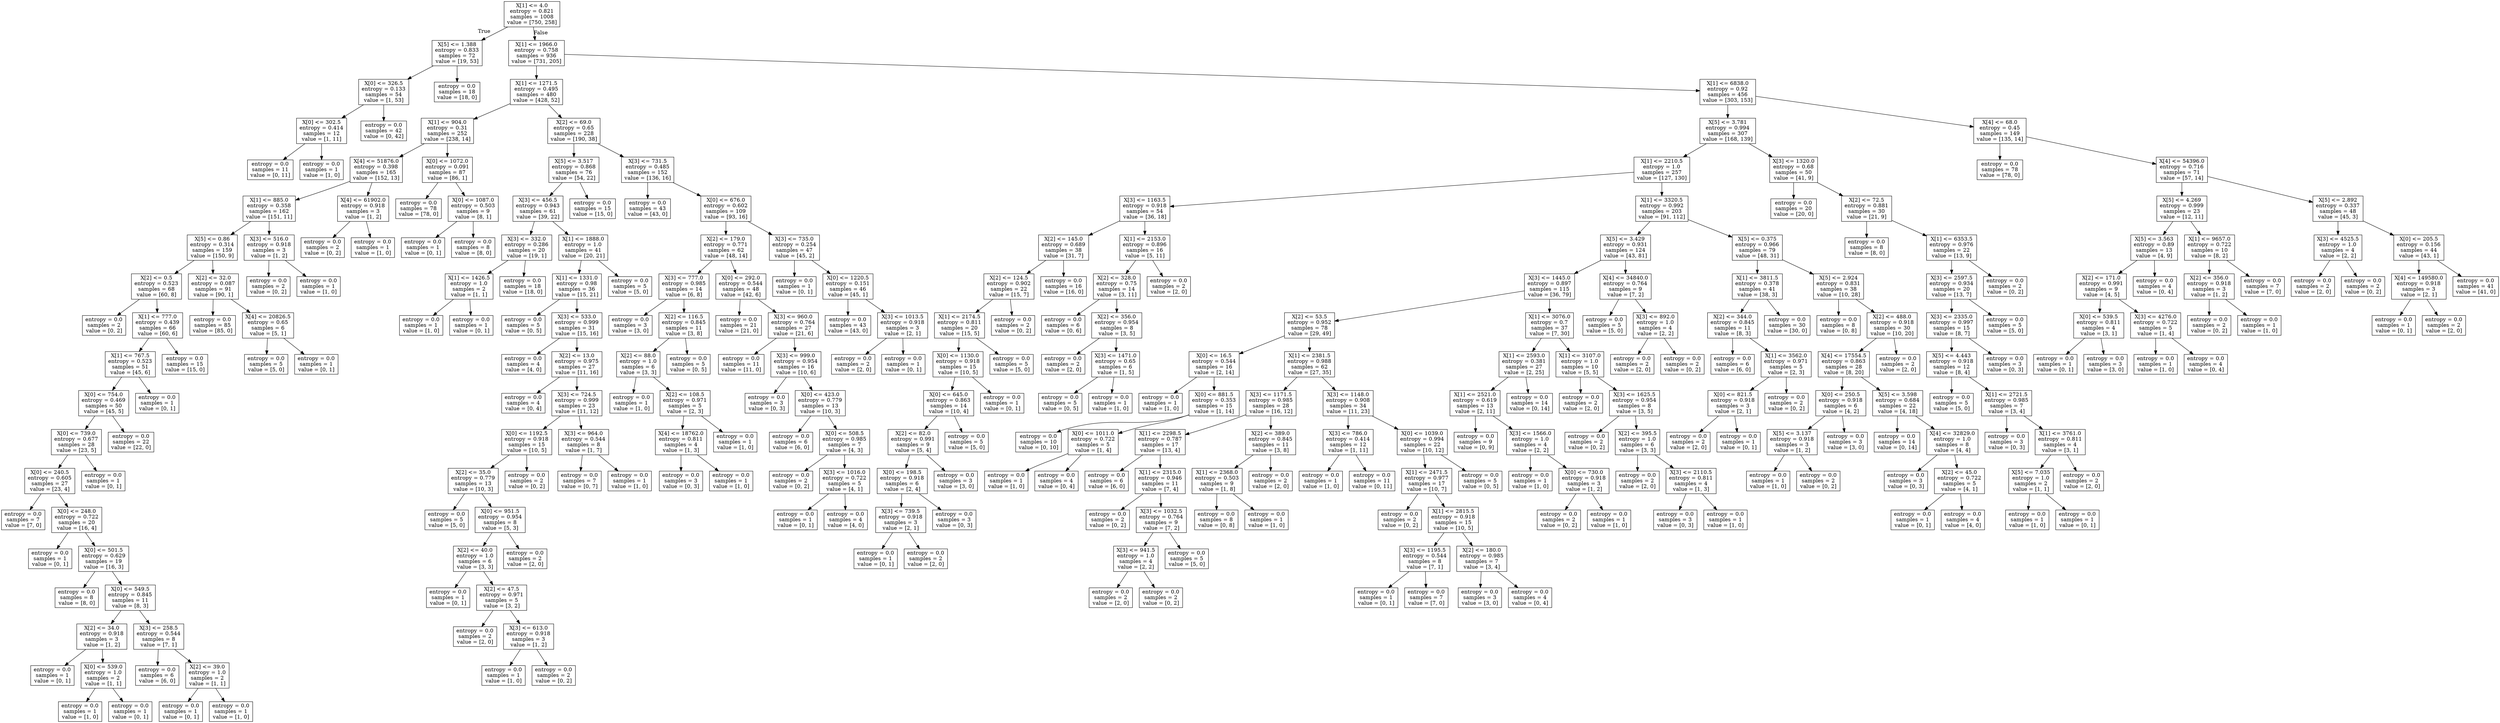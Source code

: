 digraph Tree {
node [shape=box] ;
0 [label="X[1] <= 4.0\nentropy = 0.821\nsamples = 1008\nvalue = [750, 258]"] ;
1 [label="X[5] <= 1.388\nentropy = 0.833\nsamples = 72\nvalue = [19, 53]"] ;
0 -> 1 [labeldistance=2.5, labelangle=45, headlabel="True"] ;
2 [label="X[0] <= 326.5\nentropy = 0.133\nsamples = 54\nvalue = [1, 53]"] ;
1 -> 2 ;
3 [label="X[0] <= 302.5\nentropy = 0.414\nsamples = 12\nvalue = [1, 11]"] ;
2 -> 3 ;
4 [label="entropy = 0.0\nsamples = 11\nvalue = [0, 11]"] ;
3 -> 4 ;
5 [label="entropy = 0.0\nsamples = 1\nvalue = [1, 0]"] ;
3 -> 5 ;
6 [label="entropy = 0.0\nsamples = 42\nvalue = [0, 42]"] ;
2 -> 6 ;
7 [label="entropy = 0.0\nsamples = 18\nvalue = [18, 0]"] ;
1 -> 7 ;
8 [label="X[1] <= 1966.0\nentropy = 0.758\nsamples = 936\nvalue = [731, 205]"] ;
0 -> 8 [labeldistance=2.5, labelangle=-45, headlabel="False"] ;
9 [label="X[1] <= 1271.5\nentropy = 0.495\nsamples = 480\nvalue = [428, 52]"] ;
8 -> 9 ;
10 [label="X[1] <= 904.0\nentropy = 0.31\nsamples = 252\nvalue = [238, 14]"] ;
9 -> 10 ;
11 [label="X[4] <= 51876.0\nentropy = 0.398\nsamples = 165\nvalue = [152, 13]"] ;
10 -> 11 ;
12 [label="X[1] <= 885.0\nentropy = 0.358\nsamples = 162\nvalue = [151, 11]"] ;
11 -> 12 ;
13 [label="X[5] <= 0.86\nentropy = 0.314\nsamples = 159\nvalue = [150, 9]"] ;
12 -> 13 ;
14 [label="X[2] <= 0.5\nentropy = 0.523\nsamples = 68\nvalue = [60, 8]"] ;
13 -> 14 ;
15 [label="entropy = 0.0\nsamples = 2\nvalue = [0, 2]"] ;
14 -> 15 ;
16 [label="X[1] <= 777.0\nentropy = 0.439\nsamples = 66\nvalue = [60, 6]"] ;
14 -> 16 ;
17 [label="X[1] <= 767.5\nentropy = 0.523\nsamples = 51\nvalue = [45, 6]"] ;
16 -> 17 ;
18 [label="X[0] <= 754.0\nentropy = 0.469\nsamples = 50\nvalue = [45, 5]"] ;
17 -> 18 ;
19 [label="X[0] <= 739.0\nentropy = 0.677\nsamples = 28\nvalue = [23, 5]"] ;
18 -> 19 ;
20 [label="X[0] <= 240.5\nentropy = 0.605\nsamples = 27\nvalue = [23, 4]"] ;
19 -> 20 ;
21 [label="entropy = 0.0\nsamples = 7\nvalue = [7, 0]"] ;
20 -> 21 ;
22 [label="X[0] <= 248.0\nentropy = 0.722\nsamples = 20\nvalue = [16, 4]"] ;
20 -> 22 ;
23 [label="entropy = 0.0\nsamples = 1\nvalue = [0, 1]"] ;
22 -> 23 ;
24 [label="X[0] <= 501.5\nentropy = 0.629\nsamples = 19\nvalue = [16, 3]"] ;
22 -> 24 ;
25 [label="entropy = 0.0\nsamples = 8\nvalue = [8, 0]"] ;
24 -> 25 ;
26 [label="X[0] <= 549.5\nentropy = 0.845\nsamples = 11\nvalue = [8, 3]"] ;
24 -> 26 ;
27 [label="X[2] <= 34.0\nentropy = 0.918\nsamples = 3\nvalue = [1, 2]"] ;
26 -> 27 ;
28 [label="entropy = 0.0\nsamples = 1\nvalue = [0, 1]"] ;
27 -> 28 ;
29 [label="X[0] <= 539.0\nentropy = 1.0\nsamples = 2\nvalue = [1, 1]"] ;
27 -> 29 ;
30 [label="entropy = 0.0\nsamples = 1\nvalue = [1, 0]"] ;
29 -> 30 ;
31 [label="entropy = 0.0\nsamples = 1\nvalue = [0, 1]"] ;
29 -> 31 ;
32 [label="X[3] <= 258.5\nentropy = 0.544\nsamples = 8\nvalue = [7, 1]"] ;
26 -> 32 ;
33 [label="entropy = 0.0\nsamples = 6\nvalue = [6, 0]"] ;
32 -> 33 ;
34 [label="X[2] <= 39.0\nentropy = 1.0\nsamples = 2\nvalue = [1, 1]"] ;
32 -> 34 ;
35 [label="entropy = 0.0\nsamples = 1\nvalue = [0, 1]"] ;
34 -> 35 ;
36 [label="entropy = 0.0\nsamples = 1\nvalue = [1, 0]"] ;
34 -> 36 ;
37 [label="entropy = 0.0\nsamples = 1\nvalue = [0, 1]"] ;
19 -> 37 ;
38 [label="entropy = 0.0\nsamples = 22\nvalue = [22, 0]"] ;
18 -> 38 ;
39 [label="entropy = 0.0\nsamples = 1\nvalue = [0, 1]"] ;
17 -> 39 ;
40 [label="entropy = 0.0\nsamples = 15\nvalue = [15, 0]"] ;
16 -> 40 ;
41 [label="X[2] <= 32.0\nentropy = 0.087\nsamples = 91\nvalue = [90, 1]"] ;
13 -> 41 ;
42 [label="entropy = 0.0\nsamples = 85\nvalue = [85, 0]"] ;
41 -> 42 ;
43 [label="X[4] <= 20826.5\nentropy = 0.65\nsamples = 6\nvalue = [5, 1]"] ;
41 -> 43 ;
44 [label="entropy = 0.0\nsamples = 5\nvalue = [5, 0]"] ;
43 -> 44 ;
45 [label="entropy = 0.0\nsamples = 1\nvalue = [0, 1]"] ;
43 -> 45 ;
46 [label="X[3] <= 516.0\nentropy = 0.918\nsamples = 3\nvalue = [1, 2]"] ;
12 -> 46 ;
47 [label="entropy = 0.0\nsamples = 2\nvalue = [0, 2]"] ;
46 -> 47 ;
48 [label="entropy = 0.0\nsamples = 1\nvalue = [1, 0]"] ;
46 -> 48 ;
49 [label="X[4] <= 61902.0\nentropy = 0.918\nsamples = 3\nvalue = [1, 2]"] ;
11 -> 49 ;
50 [label="entropy = 0.0\nsamples = 2\nvalue = [0, 2]"] ;
49 -> 50 ;
51 [label="entropy = 0.0\nsamples = 1\nvalue = [1, 0]"] ;
49 -> 51 ;
52 [label="X[0] <= 1072.0\nentropy = 0.091\nsamples = 87\nvalue = [86, 1]"] ;
10 -> 52 ;
53 [label="entropy = 0.0\nsamples = 78\nvalue = [78, 0]"] ;
52 -> 53 ;
54 [label="X[0] <= 1087.0\nentropy = 0.503\nsamples = 9\nvalue = [8, 1]"] ;
52 -> 54 ;
55 [label="entropy = 0.0\nsamples = 1\nvalue = [0, 1]"] ;
54 -> 55 ;
56 [label="entropy = 0.0\nsamples = 8\nvalue = [8, 0]"] ;
54 -> 56 ;
57 [label="X[2] <= 69.0\nentropy = 0.65\nsamples = 228\nvalue = [190, 38]"] ;
9 -> 57 ;
58 [label="X[5] <= 3.517\nentropy = 0.868\nsamples = 76\nvalue = [54, 22]"] ;
57 -> 58 ;
59 [label="X[3] <= 456.5\nentropy = 0.943\nsamples = 61\nvalue = [39, 22]"] ;
58 -> 59 ;
60 [label="X[3] <= 332.0\nentropy = 0.286\nsamples = 20\nvalue = [19, 1]"] ;
59 -> 60 ;
61 [label="X[1] <= 1426.5\nentropy = 1.0\nsamples = 2\nvalue = [1, 1]"] ;
60 -> 61 ;
62 [label="entropy = 0.0\nsamples = 1\nvalue = [1, 0]"] ;
61 -> 62 ;
63 [label="entropy = 0.0\nsamples = 1\nvalue = [0, 1]"] ;
61 -> 63 ;
64 [label="entropy = 0.0\nsamples = 18\nvalue = [18, 0]"] ;
60 -> 64 ;
65 [label="X[1] <= 1888.0\nentropy = 1.0\nsamples = 41\nvalue = [20, 21]"] ;
59 -> 65 ;
66 [label="X[1] <= 1331.0\nentropy = 0.98\nsamples = 36\nvalue = [15, 21]"] ;
65 -> 66 ;
67 [label="entropy = 0.0\nsamples = 5\nvalue = [0, 5]"] ;
66 -> 67 ;
68 [label="X[3] <= 533.0\nentropy = 0.999\nsamples = 31\nvalue = [15, 16]"] ;
66 -> 68 ;
69 [label="entropy = 0.0\nsamples = 4\nvalue = [4, 0]"] ;
68 -> 69 ;
70 [label="X[2] <= 13.0\nentropy = 0.975\nsamples = 27\nvalue = [11, 16]"] ;
68 -> 70 ;
71 [label="entropy = 0.0\nsamples = 4\nvalue = [0, 4]"] ;
70 -> 71 ;
72 [label="X[3] <= 724.5\nentropy = 0.999\nsamples = 23\nvalue = [11, 12]"] ;
70 -> 72 ;
73 [label="X[0] <= 1192.5\nentropy = 0.918\nsamples = 15\nvalue = [10, 5]"] ;
72 -> 73 ;
74 [label="X[2] <= 35.0\nentropy = 0.779\nsamples = 13\nvalue = [10, 3]"] ;
73 -> 74 ;
75 [label="entropy = 0.0\nsamples = 5\nvalue = [5, 0]"] ;
74 -> 75 ;
76 [label="X[0] <= 951.5\nentropy = 0.954\nsamples = 8\nvalue = [5, 3]"] ;
74 -> 76 ;
77 [label="X[2] <= 40.0\nentropy = 1.0\nsamples = 6\nvalue = [3, 3]"] ;
76 -> 77 ;
78 [label="entropy = 0.0\nsamples = 1\nvalue = [0, 1]"] ;
77 -> 78 ;
79 [label="X[2] <= 47.5\nentropy = 0.971\nsamples = 5\nvalue = [3, 2]"] ;
77 -> 79 ;
80 [label="entropy = 0.0\nsamples = 2\nvalue = [2, 0]"] ;
79 -> 80 ;
81 [label="X[3] <= 613.0\nentropy = 0.918\nsamples = 3\nvalue = [1, 2]"] ;
79 -> 81 ;
82 [label="entropy = 0.0\nsamples = 1\nvalue = [1, 0]"] ;
81 -> 82 ;
83 [label="entropy = 0.0\nsamples = 2\nvalue = [0, 2]"] ;
81 -> 83 ;
84 [label="entropy = 0.0\nsamples = 2\nvalue = [2, 0]"] ;
76 -> 84 ;
85 [label="entropy = 0.0\nsamples = 2\nvalue = [0, 2]"] ;
73 -> 85 ;
86 [label="X[3] <= 964.0\nentropy = 0.544\nsamples = 8\nvalue = [1, 7]"] ;
72 -> 86 ;
87 [label="entropy = 0.0\nsamples = 7\nvalue = [0, 7]"] ;
86 -> 87 ;
88 [label="entropy = 0.0\nsamples = 1\nvalue = [1, 0]"] ;
86 -> 88 ;
89 [label="entropy = 0.0\nsamples = 5\nvalue = [5, 0]"] ;
65 -> 89 ;
90 [label="entropy = 0.0\nsamples = 15\nvalue = [15, 0]"] ;
58 -> 90 ;
91 [label="X[3] <= 731.5\nentropy = 0.485\nsamples = 152\nvalue = [136, 16]"] ;
57 -> 91 ;
92 [label="entropy = 0.0\nsamples = 43\nvalue = [43, 0]"] ;
91 -> 92 ;
93 [label="X[0] <= 676.0\nentropy = 0.602\nsamples = 109\nvalue = [93, 16]"] ;
91 -> 93 ;
94 [label="X[2] <= 179.0\nentropy = 0.771\nsamples = 62\nvalue = [48, 14]"] ;
93 -> 94 ;
95 [label="X[3] <= 777.0\nentropy = 0.985\nsamples = 14\nvalue = [6, 8]"] ;
94 -> 95 ;
96 [label="entropy = 0.0\nsamples = 3\nvalue = [3, 0]"] ;
95 -> 96 ;
97 [label="X[2] <= 116.5\nentropy = 0.845\nsamples = 11\nvalue = [3, 8]"] ;
95 -> 97 ;
98 [label="X[2] <= 88.0\nentropy = 1.0\nsamples = 6\nvalue = [3, 3]"] ;
97 -> 98 ;
99 [label="entropy = 0.0\nsamples = 1\nvalue = [1, 0]"] ;
98 -> 99 ;
100 [label="X[2] <= 108.5\nentropy = 0.971\nsamples = 5\nvalue = [2, 3]"] ;
98 -> 100 ;
101 [label="X[4] <= 18762.0\nentropy = 0.811\nsamples = 4\nvalue = [1, 3]"] ;
100 -> 101 ;
102 [label="entropy = 0.0\nsamples = 3\nvalue = [0, 3]"] ;
101 -> 102 ;
103 [label="entropy = 0.0\nsamples = 1\nvalue = [1, 0]"] ;
101 -> 103 ;
104 [label="entropy = 0.0\nsamples = 1\nvalue = [1, 0]"] ;
100 -> 104 ;
105 [label="entropy = 0.0\nsamples = 5\nvalue = [0, 5]"] ;
97 -> 105 ;
106 [label="X[0] <= 292.0\nentropy = 0.544\nsamples = 48\nvalue = [42, 6]"] ;
94 -> 106 ;
107 [label="entropy = 0.0\nsamples = 21\nvalue = [21, 0]"] ;
106 -> 107 ;
108 [label="X[3] <= 960.0\nentropy = 0.764\nsamples = 27\nvalue = [21, 6]"] ;
106 -> 108 ;
109 [label="entropy = 0.0\nsamples = 11\nvalue = [11, 0]"] ;
108 -> 109 ;
110 [label="X[3] <= 999.0\nentropy = 0.954\nsamples = 16\nvalue = [10, 6]"] ;
108 -> 110 ;
111 [label="entropy = 0.0\nsamples = 3\nvalue = [0, 3]"] ;
110 -> 111 ;
112 [label="X[0] <= 423.0\nentropy = 0.779\nsamples = 13\nvalue = [10, 3]"] ;
110 -> 112 ;
113 [label="entropy = 0.0\nsamples = 6\nvalue = [6, 0]"] ;
112 -> 113 ;
114 [label="X[0] <= 508.5\nentropy = 0.985\nsamples = 7\nvalue = [4, 3]"] ;
112 -> 114 ;
115 [label="entropy = 0.0\nsamples = 2\nvalue = [0, 2]"] ;
114 -> 115 ;
116 [label="X[3] <= 1016.0\nentropy = 0.722\nsamples = 5\nvalue = [4, 1]"] ;
114 -> 116 ;
117 [label="entropy = 0.0\nsamples = 1\nvalue = [0, 1]"] ;
116 -> 117 ;
118 [label="entropy = 0.0\nsamples = 4\nvalue = [4, 0]"] ;
116 -> 118 ;
119 [label="X[3] <= 735.0\nentropy = 0.254\nsamples = 47\nvalue = [45, 2]"] ;
93 -> 119 ;
120 [label="entropy = 0.0\nsamples = 1\nvalue = [0, 1]"] ;
119 -> 120 ;
121 [label="X[0] <= 1220.5\nentropy = 0.151\nsamples = 46\nvalue = [45, 1]"] ;
119 -> 121 ;
122 [label="entropy = 0.0\nsamples = 43\nvalue = [43, 0]"] ;
121 -> 122 ;
123 [label="X[3] <= 1013.5\nentropy = 0.918\nsamples = 3\nvalue = [2, 1]"] ;
121 -> 123 ;
124 [label="entropy = 0.0\nsamples = 2\nvalue = [2, 0]"] ;
123 -> 124 ;
125 [label="entropy = 0.0\nsamples = 1\nvalue = [0, 1]"] ;
123 -> 125 ;
126 [label="X[1] <= 6838.0\nentropy = 0.92\nsamples = 456\nvalue = [303, 153]"] ;
8 -> 126 ;
127 [label="X[5] <= 3.781\nentropy = 0.994\nsamples = 307\nvalue = [168, 139]"] ;
126 -> 127 ;
128 [label="X[1] <= 2210.5\nentropy = 1.0\nsamples = 257\nvalue = [127, 130]"] ;
127 -> 128 ;
129 [label="X[3] <= 1163.5\nentropy = 0.918\nsamples = 54\nvalue = [36, 18]"] ;
128 -> 129 ;
130 [label="X[2] <= 145.0\nentropy = 0.689\nsamples = 38\nvalue = [31, 7]"] ;
129 -> 130 ;
131 [label="X[2] <= 124.5\nentropy = 0.902\nsamples = 22\nvalue = [15, 7]"] ;
130 -> 131 ;
132 [label="X[1] <= 2174.5\nentropy = 0.811\nsamples = 20\nvalue = [15, 5]"] ;
131 -> 132 ;
133 [label="X[0] <= 1130.0\nentropy = 0.918\nsamples = 15\nvalue = [10, 5]"] ;
132 -> 133 ;
134 [label="X[0] <= 645.0\nentropy = 0.863\nsamples = 14\nvalue = [10, 4]"] ;
133 -> 134 ;
135 [label="X[2] <= 82.0\nentropy = 0.991\nsamples = 9\nvalue = [5, 4]"] ;
134 -> 135 ;
136 [label="X[0] <= 198.5\nentropy = 0.918\nsamples = 6\nvalue = [2, 4]"] ;
135 -> 136 ;
137 [label="X[3] <= 739.5\nentropy = 0.918\nsamples = 3\nvalue = [2, 1]"] ;
136 -> 137 ;
138 [label="entropy = 0.0\nsamples = 1\nvalue = [0, 1]"] ;
137 -> 138 ;
139 [label="entropy = 0.0\nsamples = 2\nvalue = [2, 0]"] ;
137 -> 139 ;
140 [label="entropy = 0.0\nsamples = 3\nvalue = [0, 3]"] ;
136 -> 140 ;
141 [label="entropy = 0.0\nsamples = 3\nvalue = [3, 0]"] ;
135 -> 141 ;
142 [label="entropy = 0.0\nsamples = 5\nvalue = [5, 0]"] ;
134 -> 142 ;
143 [label="entropy = 0.0\nsamples = 1\nvalue = [0, 1]"] ;
133 -> 143 ;
144 [label="entropy = 0.0\nsamples = 5\nvalue = [5, 0]"] ;
132 -> 144 ;
145 [label="entropy = 0.0\nsamples = 2\nvalue = [0, 2]"] ;
131 -> 145 ;
146 [label="entropy = 0.0\nsamples = 16\nvalue = [16, 0]"] ;
130 -> 146 ;
147 [label="X[1] <= 2153.0\nentropy = 0.896\nsamples = 16\nvalue = [5, 11]"] ;
129 -> 147 ;
148 [label="X[2] <= 328.0\nentropy = 0.75\nsamples = 14\nvalue = [3, 11]"] ;
147 -> 148 ;
149 [label="entropy = 0.0\nsamples = 6\nvalue = [0, 6]"] ;
148 -> 149 ;
150 [label="X[2] <= 356.0\nentropy = 0.954\nsamples = 8\nvalue = [3, 5]"] ;
148 -> 150 ;
151 [label="entropy = 0.0\nsamples = 2\nvalue = [2, 0]"] ;
150 -> 151 ;
152 [label="X[3] <= 1471.0\nentropy = 0.65\nsamples = 6\nvalue = [1, 5]"] ;
150 -> 152 ;
153 [label="entropy = 0.0\nsamples = 5\nvalue = [0, 5]"] ;
152 -> 153 ;
154 [label="entropy = 0.0\nsamples = 1\nvalue = [1, 0]"] ;
152 -> 154 ;
155 [label="entropy = 0.0\nsamples = 2\nvalue = [2, 0]"] ;
147 -> 155 ;
156 [label="X[1] <= 3320.5\nentropy = 0.992\nsamples = 203\nvalue = [91, 112]"] ;
128 -> 156 ;
157 [label="X[5] <= 3.429\nentropy = 0.931\nsamples = 124\nvalue = [43, 81]"] ;
156 -> 157 ;
158 [label="X[3] <= 1445.0\nentropy = 0.897\nsamples = 115\nvalue = [36, 79]"] ;
157 -> 158 ;
159 [label="X[2] <= 53.5\nentropy = 0.952\nsamples = 78\nvalue = [29, 49]"] ;
158 -> 159 ;
160 [label="X[0] <= 16.5\nentropy = 0.544\nsamples = 16\nvalue = [2, 14]"] ;
159 -> 160 ;
161 [label="entropy = 0.0\nsamples = 1\nvalue = [1, 0]"] ;
160 -> 161 ;
162 [label="X[0] <= 881.5\nentropy = 0.353\nsamples = 15\nvalue = [1, 14]"] ;
160 -> 162 ;
163 [label="entropy = 0.0\nsamples = 10\nvalue = [0, 10]"] ;
162 -> 163 ;
164 [label="X[0] <= 1011.0\nentropy = 0.722\nsamples = 5\nvalue = [1, 4]"] ;
162 -> 164 ;
165 [label="entropy = 0.0\nsamples = 1\nvalue = [1, 0]"] ;
164 -> 165 ;
166 [label="entropy = 0.0\nsamples = 4\nvalue = [0, 4]"] ;
164 -> 166 ;
167 [label="X[1] <= 2381.5\nentropy = 0.988\nsamples = 62\nvalue = [27, 35]"] ;
159 -> 167 ;
168 [label="X[3] <= 1171.5\nentropy = 0.985\nsamples = 28\nvalue = [16, 12]"] ;
167 -> 168 ;
169 [label="X[1] <= 2298.5\nentropy = 0.787\nsamples = 17\nvalue = [13, 4]"] ;
168 -> 169 ;
170 [label="entropy = 0.0\nsamples = 6\nvalue = [6, 0]"] ;
169 -> 170 ;
171 [label="X[1] <= 2315.0\nentropy = 0.946\nsamples = 11\nvalue = [7, 4]"] ;
169 -> 171 ;
172 [label="entropy = 0.0\nsamples = 2\nvalue = [0, 2]"] ;
171 -> 172 ;
173 [label="X[3] <= 1032.5\nentropy = 0.764\nsamples = 9\nvalue = [7, 2]"] ;
171 -> 173 ;
174 [label="X[3] <= 941.5\nentropy = 1.0\nsamples = 4\nvalue = [2, 2]"] ;
173 -> 174 ;
175 [label="entropy = 0.0\nsamples = 2\nvalue = [2, 0]"] ;
174 -> 175 ;
176 [label="entropy = 0.0\nsamples = 2\nvalue = [0, 2]"] ;
174 -> 176 ;
177 [label="entropy = 0.0\nsamples = 5\nvalue = [5, 0]"] ;
173 -> 177 ;
178 [label="X[2] <= 389.0\nentropy = 0.845\nsamples = 11\nvalue = [3, 8]"] ;
168 -> 178 ;
179 [label="X[1] <= 2368.0\nentropy = 0.503\nsamples = 9\nvalue = [1, 8]"] ;
178 -> 179 ;
180 [label="entropy = 0.0\nsamples = 8\nvalue = [0, 8]"] ;
179 -> 180 ;
181 [label="entropy = 0.0\nsamples = 1\nvalue = [1, 0]"] ;
179 -> 181 ;
182 [label="entropy = 0.0\nsamples = 2\nvalue = [2, 0]"] ;
178 -> 182 ;
183 [label="X[3] <= 1148.0\nentropy = 0.908\nsamples = 34\nvalue = [11, 23]"] ;
167 -> 183 ;
184 [label="X[3] <= 786.0\nentropy = 0.414\nsamples = 12\nvalue = [1, 11]"] ;
183 -> 184 ;
185 [label="entropy = 0.0\nsamples = 1\nvalue = [1, 0]"] ;
184 -> 185 ;
186 [label="entropy = 0.0\nsamples = 11\nvalue = [0, 11]"] ;
184 -> 186 ;
187 [label="X[0] <= 1039.0\nentropy = 0.994\nsamples = 22\nvalue = [10, 12]"] ;
183 -> 187 ;
188 [label="X[1] <= 2471.5\nentropy = 0.977\nsamples = 17\nvalue = [10, 7]"] ;
187 -> 188 ;
189 [label="entropy = 0.0\nsamples = 2\nvalue = [0, 2]"] ;
188 -> 189 ;
190 [label="X[1] <= 2815.5\nentropy = 0.918\nsamples = 15\nvalue = [10, 5]"] ;
188 -> 190 ;
191 [label="X[3] <= 1195.5\nentropy = 0.544\nsamples = 8\nvalue = [7, 1]"] ;
190 -> 191 ;
192 [label="entropy = 0.0\nsamples = 1\nvalue = [0, 1]"] ;
191 -> 192 ;
193 [label="entropy = 0.0\nsamples = 7\nvalue = [7, 0]"] ;
191 -> 193 ;
194 [label="X[2] <= 180.0\nentropy = 0.985\nsamples = 7\nvalue = [3, 4]"] ;
190 -> 194 ;
195 [label="entropy = 0.0\nsamples = 3\nvalue = [3, 0]"] ;
194 -> 195 ;
196 [label="entropy = 0.0\nsamples = 4\nvalue = [0, 4]"] ;
194 -> 196 ;
197 [label="entropy = 0.0\nsamples = 5\nvalue = [0, 5]"] ;
187 -> 197 ;
198 [label="X[1] <= 3076.0\nentropy = 0.7\nsamples = 37\nvalue = [7, 30]"] ;
158 -> 198 ;
199 [label="X[1] <= 2593.0\nentropy = 0.381\nsamples = 27\nvalue = [2, 25]"] ;
198 -> 199 ;
200 [label="X[1] <= 2521.0\nentropy = 0.619\nsamples = 13\nvalue = [2, 11]"] ;
199 -> 200 ;
201 [label="entropy = 0.0\nsamples = 9\nvalue = [0, 9]"] ;
200 -> 201 ;
202 [label="X[3] <= 1566.0\nentropy = 1.0\nsamples = 4\nvalue = [2, 2]"] ;
200 -> 202 ;
203 [label="entropy = 0.0\nsamples = 1\nvalue = [1, 0]"] ;
202 -> 203 ;
204 [label="X[0] <= 730.0\nentropy = 0.918\nsamples = 3\nvalue = [1, 2]"] ;
202 -> 204 ;
205 [label="entropy = 0.0\nsamples = 2\nvalue = [0, 2]"] ;
204 -> 205 ;
206 [label="entropy = 0.0\nsamples = 1\nvalue = [1, 0]"] ;
204 -> 206 ;
207 [label="entropy = 0.0\nsamples = 14\nvalue = [0, 14]"] ;
199 -> 207 ;
208 [label="X[1] <= 3107.0\nentropy = 1.0\nsamples = 10\nvalue = [5, 5]"] ;
198 -> 208 ;
209 [label="entropy = 0.0\nsamples = 2\nvalue = [2, 0]"] ;
208 -> 209 ;
210 [label="X[3] <= 1625.5\nentropy = 0.954\nsamples = 8\nvalue = [3, 5]"] ;
208 -> 210 ;
211 [label="entropy = 0.0\nsamples = 2\nvalue = [0, 2]"] ;
210 -> 211 ;
212 [label="X[2] <= 395.5\nentropy = 1.0\nsamples = 6\nvalue = [3, 3]"] ;
210 -> 212 ;
213 [label="entropy = 0.0\nsamples = 2\nvalue = [2, 0]"] ;
212 -> 213 ;
214 [label="X[3] <= 2110.5\nentropy = 0.811\nsamples = 4\nvalue = [1, 3]"] ;
212 -> 214 ;
215 [label="entropy = 0.0\nsamples = 3\nvalue = [0, 3]"] ;
214 -> 215 ;
216 [label="entropy = 0.0\nsamples = 1\nvalue = [1, 0]"] ;
214 -> 216 ;
217 [label="X[4] <= 34840.0\nentropy = 0.764\nsamples = 9\nvalue = [7, 2]"] ;
157 -> 217 ;
218 [label="entropy = 0.0\nsamples = 5\nvalue = [5, 0]"] ;
217 -> 218 ;
219 [label="X[3] <= 892.0\nentropy = 1.0\nsamples = 4\nvalue = [2, 2]"] ;
217 -> 219 ;
220 [label="entropy = 0.0\nsamples = 2\nvalue = [2, 0]"] ;
219 -> 220 ;
221 [label="entropy = 0.0\nsamples = 2\nvalue = [0, 2]"] ;
219 -> 221 ;
222 [label="X[5] <= 0.375\nentropy = 0.966\nsamples = 79\nvalue = [48, 31]"] ;
156 -> 222 ;
223 [label="X[1] <= 3811.5\nentropy = 0.378\nsamples = 41\nvalue = [38, 3]"] ;
222 -> 223 ;
224 [label="X[2] <= 344.0\nentropy = 0.845\nsamples = 11\nvalue = [8, 3]"] ;
223 -> 224 ;
225 [label="entropy = 0.0\nsamples = 6\nvalue = [6, 0]"] ;
224 -> 225 ;
226 [label="X[1] <= 3562.0\nentropy = 0.971\nsamples = 5\nvalue = [2, 3]"] ;
224 -> 226 ;
227 [label="X[0] <= 821.5\nentropy = 0.918\nsamples = 3\nvalue = [2, 1]"] ;
226 -> 227 ;
228 [label="entropy = 0.0\nsamples = 2\nvalue = [2, 0]"] ;
227 -> 228 ;
229 [label="entropy = 0.0\nsamples = 1\nvalue = [0, 1]"] ;
227 -> 229 ;
230 [label="entropy = 0.0\nsamples = 2\nvalue = [0, 2]"] ;
226 -> 230 ;
231 [label="entropy = 0.0\nsamples = 30\nvalue = [30, 0]"] ;
223 -> 231 ;
232 [label="X[5] <= 2.924\nentropy = 0.831\nsamples = 38\nvalue = [10, 28]"] ;
222 -> 232 ;
233 [label="entropy = 0.0\nsamples = 8\nvalue = [0, 8]"] ;
232 -> 233 ;
234 [label="X[2] <= 488.0\nentropy = 0.918\nsamples = 30\nvalue = [10, 20]"] ;
232 -> 234 ;
235 [label="X[4] <= 17554.5\nentropy = 0.863\nsamples = 28\nvalue = [8, 20]"] ;
234 -> 235 ;
236 [label="X[0] <= 250.5\nentropy = 0.918\nsamples = 6\nvalue = [4, 2]"] ;
235 -> 236 ;
237 [label="X[5] <= 3.137\nentropy = 0.918\nsamples = 3\nvalue = [1, 2]"] ;
236 -> 237 ;
238 [label="entropy = 0.0\nsamples = 1\nvalue = [1, 0]"] ;
237 -> 238 ;
239 [label="entropy = 0.0\nsamples = 2\nvalue = [0, 2]"] ;
237 -> 239 ;
240 [label="entropy = 0.0\nsamples = 3\nvalue = [3, 0]"] ;
236 -> 240 ;
241 [label="X[5] <= 3.598\nentropy = 0.684\nsamples = 22\nvalue = [4, 18]"] ;
235 -> 241 ;
242 [label="entropy = 0.0\nsamples = 14\nvalue = [0, 14]"] ;
241 -> 242 ;
243 [label="X[4] <= 32829.0\nentropy = 1.0\nsamples = 8\nvalue = [4, 4]"] ;
241 -> 243 ;
244 [label="entropy = 0.0\nsamples = 3\nvalue = [0, 3]"] ;
243 -> 244 ;
245 [label="X[2] <= 45.0\nentropy = 0.722\nsamples = 5\nvalue = [4, 1]"] ;
243 -> 245 ;
246 [label="entropy = 0.0\nsamples = 1\nvalue = [0, 1]"] ;
245 -> 246 ;
247 [label="entropy = 0.0\nsamples = 4\nvalue = [4, 0]"] ;
245 -> 247 ;
248 [label="entropy = 0.0\nsamples = 2\nvalue = [2, 0]"] ;
234 -> 248 ;
249 [label="X[3] <= 1320.0\nentropy = 0.68\nsamples = 50\nvalue = [41, 9]"] ;
127 -> 249 ;
250 [label="entropy = 0.0\nsamples = 20\nvalue = [20, 0]"] ;
249 -> 250 ;
251 [label="X[2] <= 72.5\nentropy = 0.881\nsamples = 30\nvalue = [21, 9]"] ;
249 -> 251 ;
252 [label="entropy = 0.0\nsamples = 8\nvalue = [8, 0]"] ;
251 -> 252 ;
253 [label="X[1] <= 6353.5\nentropy = 0.976\nsamples = 22\nvalue = [13, 9]"] ;
251 -> 253 ;
254 [label="X[3] <= 2597.5\nentropy = 0.934\nsamples = 20\nvalue = [13, 7]"] ;
253 -> 254 ;
255 [label="X[3] <= 2335.0\nentropy = 0.997\nsamples = 15\nvalue = [8, 7]"] ;
254 -> 255 ;
256 [label="X[5] <= 4.443\nentropy = 0.918\nsamples = 12\nvalue = [8, 4]"] ;
255 -> 256 ;
257 [label="entropy = 0.0\nsamples = 5\nvalue = [5, 0]"] ;
256 -> 257 ;
258 [label="X[1] <= 2721.5\nentropy = 0.985\nsamples = 7\nvalue = [3, 4]"] ;
256 -> 258 ;
259 [label="entropy = 0.0\nsamples = 3\nvalue = [0, 3]"] ;
258 -> 259 ;
260 [label="X[1] <= 3761.0\nentropy = 0.811\nsamples = 4\nvalue = [3, 1]"] ;
258 -> 260 ;
261 [label="X[5] <= 7.035\nentropy = 1.0\nsamples = 2\nvalue = [1, 1]"] ;
260 -> 261 ;
262 [label="entropy = 0.0\nsamples = 1\nvalue = [1, 0]"] ;
261 -> 262 ;
263 [label="entropy = 0.0\nsamples = 1\nvalue = [0, 1]"] ;
261 -> 263 ;
264 [label="entropy = 0.0\nsamples = 2\nvalue = [2, 0]"] ;
260 -> 264 ;
265 [label="entropy = 0.0\nsamples = 3\nvalue = [0, 3]"] ;
255 -> 265 ;
266 [label="entropy = 0.0\nsamples = 5\nvalue = [5, 0]"] ;
254 -> 266 ;
267 [label="entropy = 0.0\nsamples = 2\nvalue = [0, 2]"] ;
253 -> 267 ;
268 [label="X[4] <= 68.0\nentropy = 0.45\nsamples = 149\nvalue = [135, 14]"] ;
126 -> 268 ;
269 [label="entropy = 0.0\nsamples = 78\nvalue = [78, 0]"] ;
268 -> 269 ;
270 [label="X[4] <= 54396.0\nentropy = 0.716\nsamples = 71\nvalue = [57, 14]"] ;
268 -> 270 ;
271 [label="X[5] <= 4.269\nentropy = 0.999\nsamples = 23\nvalue = [12, 11]"] ;
270 -> 271 ;
272 [label="X[5] <= 3.563\nentropy = 0.89\nsamples = 13\nvalue = [4, 9]"] ;
271 -> 272 ;
273 [label="X[2] <= 171.0\nentropy = 0.991\nsamples = 9\nvalue = [4, 5]"] ;
272 -> 273 ;
274 [label="X[0] <= 539.5\nentropy = 0.811\nsamples = 4\nvalue = [3, 1]"] ;
273 -> 274 ;
275 [label="entropy = 0.0\nsamples = 1\nvalue = [0, 1]"] ;
274 -> 275 ;
276 [label="entropy = 0.0\nsamples = 3\nvalue = [3, 0]"] ;
274 -> 276 ;
277 [label="X[3] <= 4276.0\nentropy = 0.722\nsamples = 5\nvalue = [1, 4]"] ;
273 -> 277 ;
278 [label="entropy = 0.0\nsamples = 1\nvalue = [1, 0]"] ;
277 -> 278 ;
279 [label="entropy = 0.0\nsamples = 4\nvalue = [0, 4]"] ;
277 -> 279 ;
280 [label="entropy = 0.0\nsamples = 4\nvalue = [0, 4]"] ;
272 -> 280 ;
281 [label="X[1] <= 9657.0\nentropy = 0.722\nsamples = 10\nvalue = [8, 2]"] ;
271 -> 281 ;
282 [label="X[2] <= 356.0\nentropy = 0.918\nsamples = 3\nvalue = [1, 2]"] ;
281 -> 282 ;
283 [label="entropy = 0.0\nsamples = 2\nvalue = [0, 2]"] ;
282 -> 283 ;
284 [label="entropy = 0.0\nsamples = 1\nvalue = [1, 0]"] ;
282 -> 284 ;
285 [label="entropy = 0.0\nsamples = 7\nvalue = [7, 0]"] ;
281 -> 285 ;
286 [label="X[5] <= 2.892\nentropy = 0.337\nsamples = 48\nvalue = [45, 3]"] ;
270 -> 286 ;
287 [label="X[3] <= 4525.5\nentropy = 1.0\nsamples = 4\nvalue = [2, 2]"] ;
286 -> 287 ;
288 [label="entropy = 0.0\nsamples = 2\nvalue = [2, 0]"] ;
287 -> 288 ;
289 [label="entropy = 0.0\nsamples = 2\nvalue = [0, 2]"] ;
287 -> 289 ;
290 [label="X[0] <= 205.5\nentropy = 0.156\nsamples = 44\nvalue = [43, 1]"] ;
286 -> 290 ;
291 [label="X[4] <= 149580.0\nentropy = 0.918\nsamples = 3\nvalue = [2, 1]"] ;
290 -> 291 ;
292 [label="entropy = 0.0\nsamples = 1\nvalue = [0, 1]"] ;
291 -> 292 ;
293 [label="entropy = 0.0\nsamples = 2\nvalue = [2, 0]"] ;
291 -> 293 ;
294 [label="entropy = 0.0\nsamples = 41\nvalue = [41, 0]"] ;
290 -> 294 ;
}